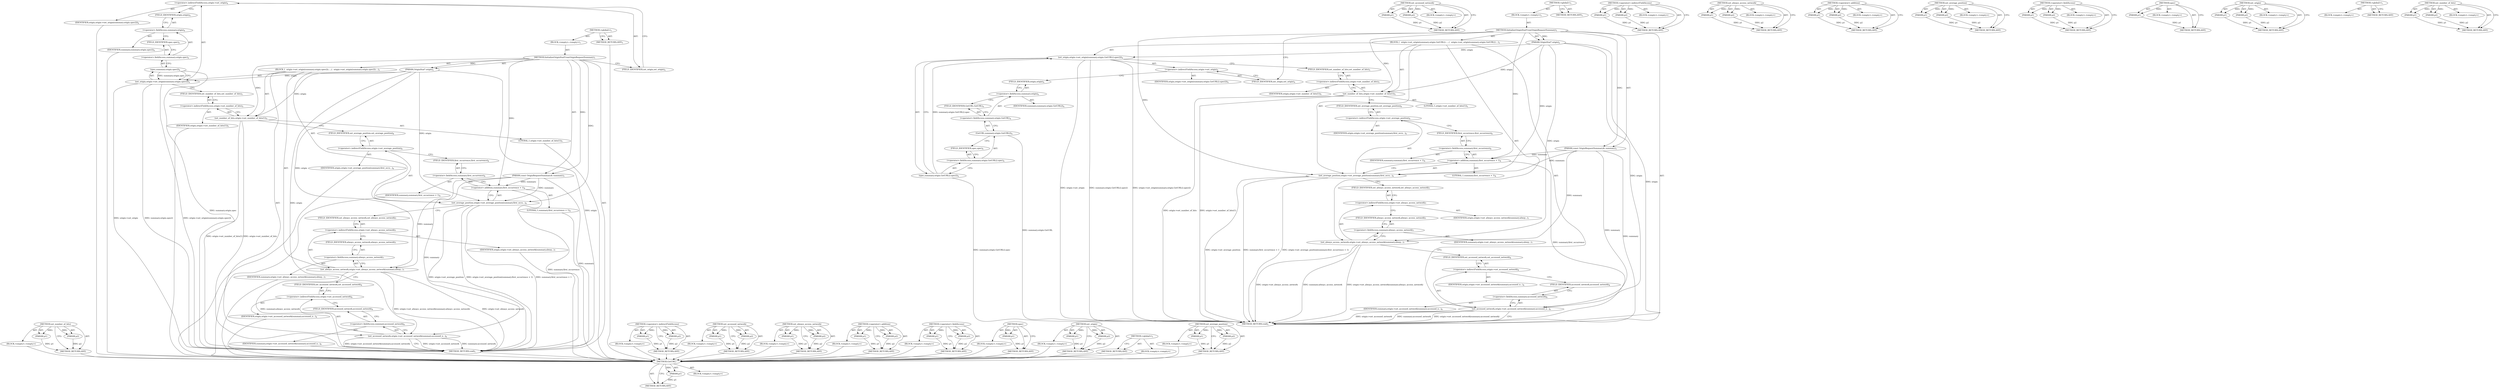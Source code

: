 digraph "set_number_of_hits" {
vulnerable_90 [label=<(METHOD,set_number_of_hits)>];
vulnerable_91 [label=<(PARAM,p1)>];
vulnerable_92 [label=<(PARAM,p2)>];
vulnerable_93 [label=<(BLOCK,&lt;empty&gt;,&lt;empty&gt;)>];
vulnerable_94 [label=<(METHOD_RETURN,ANY)>];
vulnerable_6 [label=<(METHOD,&lt;global&gt;)<SUB>1</SUB>>];
vulnerable_7 [label=<(BLOCK,&lt;empty&gt;,&lt;empty&gt;)<SUB>1</SUB>>];
vulnerable_8 [label=<(METHOD,InitializeOriginStatFromOriginRequestSummary)<SUB>1</SUB>>];
vulnerable_9 [label=<(PARAM,OriginStat* origin)<SUB>2</SUB>>];
vulnerable_10 [label=<(PARAM,const OriginRequestSummary&amp; summary)<SUB>3</SUB>>];
vulnerable_11 [label=<(BLOCK,{
  origin-&gt;set_origin(summary.origin.spec());
...,{
  origin-&gt;set_origin(summary.origin.spec());
...)<SUB>3</SUB>>];
vulnerable_12 [label=<(set_origin,origin-&gt;set_origin(summary.origin.spec()))<SUB>4</SUB>>];
vulnerable_13 [label=<(&lt;operator&gt;.indirectFieldAccess,origin-&gt;set_origin)<SUB>4</SUB>>];
vulnerable_14 [label=<(IDENTIFIER,origin,origin-&gt;set_origin(summary.origin.spec()))<SUB>4</SUB>>];
vulnerable_15 [label=<(FIELD_IDENTIFIER,set_origin,set_origin)<SUB>4</SUB>>];
vulnerable_16 [label=<(spec,summary.origin.spec())<SUB>4</SUB>>];
vulnerable_17 [label=<(&lt;operator&gt;.fieldAccess,summary.origin.spec)<SUB>4</SUB>>];
vulnerable_18 [label=<(&lt;operator&gt;.fieldAccess,summary.origin)<SUB>4</SUB>>];
vulnerable_19 [label=<(IDENTIFIER,summary,summary.origin.spec())<SUB>4</SUB>>];
vulnerable_20 [label=<(FIELD_IDENTIFIER,origin,origin)<SUB>4</SUB>>];
vulnerable_21 [label=<(FIELD_IDENTIFIER,spec,spec)<SUB>4</SUB>>];
vulnerable_22 [label=<(set_number_of_hits,origin-&gt;set_number_of_hits(1))<SUB>5</SUB>>];
vulnerable_23 [label=<(&lt;operator&gt;.indirectFieldAccess,origin-&gt;set_number_of_hits)<SUB>5</SUB>>];
vulnerable_24 [label=<(IDENTIFIER,origin,origin-&gt;set_number_of_hits(1))<SUB>5</SUB>>];
vulnerable_25 [label=<(FIELD_IDENTIFIER,set_number_of_hits,set_number_of_hits)<SUB>5</SUB>>];
vulnerable_26 [label=<(LITERAL,1,origin-&gt;set_number_of_hits(1))<SUB>5</SUB>>];
vulnerable_27 [label=<(set_average_position,origin-&gt;set_average_position(summary.first_occu...)<SUB>6</SUB>>];
vulnerable_28 [label=<(&lt;operator&gt;.indirectFieldAccess,origin-&gt;set_average_position)<SUB>6</SUB>>];
vulnerable_29 [label=<(IDENTIFIER,origin,origin-&gt;set_average_position(summary.first_occu...)<SUB>6</SUB>>];
vulnerable_30 [label=<(FIELD_IDENTIFIER,set_average_position,set_average_position)<SUB>6</SUB>>];
vulnerable_31 [label=<(&lt;operator&gt;.addition,summary.first_occurrence + 1)<SUB>6</SUB>>];
vulnerable_32 [label=<(&lt;operator&gt;.fieldAccess,summary.first_occurrence)<SUB>6</SUB>>];
vulnerable_33 [label=<(IDENTIFIER,summary,summary.first_occurrence + 1)<SUB>6</SUB>>];
vulnerable_34 [label=<(FIELD_IDENTIFIER,first_occurrence,first_occurrence)<SUB>6</SUB>>];
vulnerable_35 [label=<(LITERAL,1,summary.first_occurrence + 1)<SUB>6</SUB>>];
vulnerable_36 [label=<(set_always_access_network,origin-&gt;set_always_access_network(summary.alway...)<SUB>7</SUB>>];
vulnerable_37 [label=<(&lt;operator&gt;.indirectFieldAccess,origin-&gt;set_always_access_network)<SUB>7</SUB>>];
vulnerable_38 [label=<(IDENTIFIER,origin,origin-&gt;set_always_access_network(summary.alway...)<SUB>7</SUB>>];
vulnerable_39 [label=<(FIELD_IDENTIFIER,set_always_access_network,set_always_access_network)<SUB>7</SUB>>];
vulnerable_40 [label=<(&lt;operator&gt;.fieldAccess,summary.always_access_network)<SUB>7</SUB>>];
vulnerable_41 [label=<(IDENTIFIER,summary,origin-&gt;set_always_access_network(summary.alway...)<SUB>7</SUB>>];
vulnerable_42 [label=<(FIELD_IDENTIFIER,always_access_network,always_access_network)<SUB>7</SUB>>];
vulnerable_43 [label=<(set_accessed_network,origin-&gt;set_accessed_network(summary.accessed_n...)<SUB>8</SUB>>];
vulnerable_44 [label=<(&lt;operator&gt;.indirectFieldAccess,origin-&gt;set_accessed_network)<SUB>8</SUB>>];
vulnerable_45 [label=<(IDENTIFIER,origin,origin-&gt;set_accessed_network(summary.accessed_n...)<SUB>8</SUB>>];
vulnerable_46 [label=<(FIELD_IDENTIFIER,set_accessed_network,set_accessed_network)<SUB>8</SUB>>];
vulnerable_47 [label=<(&lt;operator&gt;.fieldAccess,summary.accessed_network)<SUB>8</SUB>>];
vulnerable_48 [label=<(IDENTIFIER,summary,origin-&gt;set_accessed_network(summary.accessed_n...)<SUB>8</SUB>>];
vulnerable_49 [label=<(FIELD_IDENTIFIER,accessed_network,accessed_network)<SUB>8</SUB>>];
vulnerable_50 [label=<(METHOD_RETURN,void)<SUB>1</SUB>>];
vulnerable_52 [label=<(METHOD_RETURN,ANY)<SUB>1</SUB>>];
vulnerable_76 [label=<(METHOD,&lt;operator&gt;.indirectFieldAccess)>];
vulnerable_77 [label=<(PARAM,p1)>];
vulnerable_78 [label=<(PARAM,p2)>];
vulnerable_79 [label=<(BLOCK,&lt;empty&gt;,&lt;empty&gt;)>];
vulnerable_80 [label=<(METHOD_RETURN,ANY)>];
vulnerable_110 [label=<(METHOD,set_accessed_network)>];
vulnerable_111 [label=<(PARAM,p1)>];
vulnerable_112 [label=<(PARAM,p2)>];
vulnerable_113 [label=<(BLOCK,&lt;empty&gt;,&lt;empty&gt;)>];
vulnerable_114 [label=<(METHOD_RETURN,ANY)>];
vulnerable_105 [label=<(METHOD,set_always_access_network)>];
vulnerable_106 [label=<(PARAM,p1)>];
vulnerable_107 [label=<(PARAM,p2)>];
vulnerable_108 [label=<(BLOCK,&lt;empty&gt;,&lt;empty&gt;)>];
vulnerable_109 [label=<(METHOD_RETURN,ANY)>];
vulnerable_100 [label=<(METHOD,&lt;operator&gt;.addition)>];
vulnerable_101 [label=<(PARAM,p1)>];
vulnerable_102 [label=<(PARAM,p2)>];
vulnerable_103 [label=<(BLOCK,&lt;empty&gt;,&lt;empty&gt;)>];
vulnerable_104 [label=<(METHOD_RETURN,ANY)>];
vulnerable_85 [label=<(METHOD,&lt;operator&gt;.fieldAccess)>];
vulnerable_86 [label=<(PARAM,p1)>];
vulnerable_87 [label=<(PARAM,p2)>];
vulnerable_88 [label=<(BLOCK,&lt;empty&gt;,&lt;empty&gt;)>];
vulnerable_89 [label=<(METHOD_RETURN,ANY)>];
vulnerable_81 [label=<(METHOD,spec)>];
vulnerable_82 [label=<(PARAM,p1)>];
vulnerable_83 [label=<(BLOCK,&lt;empty&gt;,&lt;empty&gt;)>];
vulnerable_84 [label=<(METHOD_RETURN,ANY)>];
vulnerable_71 [label=<(METHOD,set_origin)>];
vulnerable_72 [label=<(PARAM,p1)>];
vulnerable_73 [label=<(PARAM,p2)>];
vulnerable_74 [label=<(BLOCK,&lt;empty&gt;,&lt;empty&gt;)>];
vulnerable_75 [label=<(METHOD_RETURN,ANY)>];
vulnerable_65 [label=<(METHOD,&lt;global&gt;)<SUB>1</SUB>>];
vulnerable_66 [label=<(BLOCK,&lt;empty&gt;,&lt;empty&gt;)>];
vulnerable_67 [label=<(METHOD_RETURN,ANY)>];
vulnerable_95 [label=<(METHOD,set_average_position)>];
vulnerable_96 [label=<(PARAM,p1)>];
vulnerable_97 [label=<(PARAM,p2)>];
vulnerable_98 [label=<(BLOCK,&lt;empty&gt;,&lt;empty&gt;)>];
vulnerable_99 [label=<(METHOD_RETURN,ANY)>];
fixed_93 [label=<(METHOD,GetURL)>];
fixed_94 [label=<(PARAM,p1)>];
fixed_95 [label=<(BLOCK,&lt;empty&gt;,&lt;empty&gt;)>];
fixed_96 [label=<(METHOD_RETURN,ANY)>];
fixed_117 [label=<(METHOD,set_accessed_network)>];
fixed_118 [label=<(PARAM,p1)>];
fixed_119 [label=<(PARAM,p2)>];
fixed_120 [label=<(BLOCK,&lt;empty&gt;,&lt;empty&gt;)>];
fixed_121 [label=<(METHOD_RETURN,ANY)>];
fixed_6 [label=<(METHOD,&lt;global&gt;)<SUB>1</SUB>>];
fixed_7 [label=<(BLOCK,&lt;empty&gt;,&lt;empty&gt;)<SUB>1</SUB>>];
fixed_8 [label=<(METHOD,InitializeOriginStatFromOriginRequestSummary)<SUB>1</SUB>>];
fixed_9 [label=<(PARAM,OriginStat* origin)<SUB>2</SUB>>];
fixed_10 [label=<(PARAM,const OriginRequestSummary&amp; summary)<SUB>3</SUB>>];
fixed_11 [label=<(BLOCK,{
  origin-&gt;set_origin(summary.origin.GetURL()....,{
  origin-&gt;set_origin(summary.origin.GetURL()....)<SUB>3</SUB>>];
fixed_12 [label=<(set_origin,origin-&gt;set_origin(summary.origin.GetURL().spec()))<SUB>4</SUB>>];
fixed_13 [label=<(&lt;operator&gt;.indirectFieldAccess,origin-&gt;set_origin)<SUB>4</SUB>>];
fixed_14 [label=<(IDENTIFIER,origin,origin-&gt;set_origin(summary.origin.GetURL().spec()))<SUB>4</SUB>>];
fixed_15 [label=<(FIELD_IDENTIFIER,set_origin,set_origin)<SUB>4</SUB>>];
fixed_16 [label=<(spec,summary.origin.GetURL().spec())<SUB>4</SUB>>];
fixed_17 [label=<(&lt;operator&gt;.fieldAccess,summary.origin.GetURL().spec)<SUB>4</SUB>>];
fixed_18 [label=<(GetURL,summary.origin.GetURL())<SUB>4</SUB>>];
fixed_19 [label=<(&lt;operator&gt;.fieldAccess,summary.origin.GetURL)<SUB>4</SUB>>];
fixed_20 [label=<(&lt;operator&gt;.fieldAccess,summary.origin)<SUB>4</SUB>>];
fixed_21 [label=<(IDENTIFIER,summary,summary.origin.GetURL())<SUB>4</SUB>>];
fixed_22 [label=<(FIELD_IDENTIFIER,origin,origin)<SUB>4</SUB>>];
fixed_23 [label=<(FIELD_IDENTIFIER,GetURL,GetURL)<SUB>4</SUB>>];
fixed_24 [label=<(FIELD_IDENTIFIER,spec,spec)<SUB>4</SUB>>];
fixed_25 [label=<(set_number_of_hits,origin-&gt;set_number_of_hits(1))<SUB>5</SUB>>];
fixed_26 [label=<(&lt;operator&gt;.indirectFieldAccess,origin-&gt;set_number_of_hits)<SUB>5</SUB>>];
fixed_27 [label=<(IDENTIFIER,origin,origin-&gt;set_number_of_hits(1))<SUB>5</SUB>>];
fixed_28 [label=<(FIELD_IDENTIFIER,set_number_of_hits,set_number_of_hits)<SUB>5</SUB>>];
fixed_29 [label=<(LITERAL,1,origin-&gt;set_number_of_hits(1))<SUB>5</SUB>>];
fixed_30 [label=<(set_average_position,origin-&gt;set_average_position(summary.first_occu...)<SUB>6</SUB>>];
fixed_31 [label=<(&lt;operator&gt;.indirectFieldAccess,origin-&gt;set_average_position)<SUB>6</SUB>>];
fixed_32 [label=<(IDENTIFIER,origin,origin-&gt;set_average_position(summary.first_occu...)<SUB>6</SUB>>];
fixed_33 [label=<(FIELD_IDENTIFIER,set_average_position,set_average_position)<SUB>6</SUB>>];
fixed_34 [label=<(&lt;operator&gt;.addition,summary.first_occurrence + 1)<SUB>6</SUB>>];
fixed_35 [label=<(&lt;operator&gt;.fieldAccess,summary.first_occurrence)<SUB>6</SUB>>];
fixed_36 [label=<(IDENTIFIER,summary,summary.first_occurrence + 1)<SUB>6</SUB>>];
fixed_37 [label=<(FIELD_IDENTIFIER,first_occurrence,first_occurrence)<SUB>6</SUB>>];
fixed_38 [label=<(LITERAL,1,summary.first_occurrence + 1)<SUB>6</SUB>>];
fixed_39 [label=<(set_always_access_network,origin-&gt;set_always_access_network(summary.alway...)<SUB>7</SUB>>];
fixed_40 [label=<(&lt;operator&gt;.indirectFieldAccess,origin-&gt;set_always_access_network)<SUB>7</SUB>>];
fixed_41 [label=<(IDENTIFIER,origin,origin-&gt;set_always_access_network(summary.alway...)<SUB>7</SUB>>];
fixed_42 [label=<(FIELD_IDENTIFIER,set_always_access_network,set_always_access_network)<SUB>7</SUB>>];
fixed_43 [label=<(&lt;operator&gt;.fieldAccess,summary.always_access_network)<SUB>7</SUB>>];
fixed_44 [label=<(IDENTIFIER,summary,origin-&gt;set_always_access_network(summary.alway...)<SUB>7</SUB>>];
fixed_45 [label=<(FIELD_IDENTIFIER,always_access_network,always_access_network)<SUB>7</SUB>>];
fixed_46 [label=<(set_accessed_network,origin-&gt;set_accessed_network(summary.accessed_n...)<SUB>8</SUB>>];
fixed_47 [label=<(&lt;operator&gt;.indirectFieldAccess,origin-&gt;set_accessed_network)<SUB>8</SUB>>];
fixed_48 [label=<(IDENTIFIER,origin,origin-&gt;set_accessed_network(summary.accessed_n...)<SUB>8</SUB>>];
fixed_49 [label=<(FIELD_IDENTIFIER,set_accessed_network,set_accessed_network)<SUB>8</SUB>>];
fixed_50 [label=<(&lt;operator&gt;.fieldAccess,summary.accessed_network)<SUB>8</SUB>>];
fixed_51 [label=<(IDENTIFIER,summary,origin-&gt;set_accessed_network(summary.accessed_n...)<SUB>8</SUB>>];
fixed_52 [label=<(FIELD_IDENTIFIER,accessed_network,accessed_network)<SUB>8</SUB>>];
fixed_53 [label=<(METHOD_RETURN,void)<SUB>1</SUB>>];
fixed_55 [label=<(METHOD_RETURN,ANY)<SUB>1</SUB>>];
fixed_79 [label=<(METHOD,&lt;operator&gt;.indirectFieldAccess)>];
fixed_80 [label=<(PARAM,p1)>];
fixed_81 [label=<(PARAM,p2)>];
fixed_82 [label=<(BLOCK,&lt;empty&gt;,&lt;empty&gt;)>];
fixed_83 [label=<(METHOD_RETURN,ANY)>];
fixed_112 [label=<(METHOD,set_always_access_network)>];
fixed_113 [label=<(PARAM,p1)>];
fixed_114 [label=<(PARAM,p2)>];
fixed_115 [label=<(BLOCK,&lt;empty&gt;,&lt;empty&gt;)>];
fixed_116 [label=<(METHOD_RETURN,ANY)>];
fixed_107 [label=<(METHOD,&lt;operator&gt;.addition)>];
fixed_108 [label=<(PARAM,p1)>];
fixed_109 [label=<(PARAM,p2)>];
fixed_110 [label=<(BLOCK,&lt;empty&gt;,&lt;empty&gt;)>];
fixed_111 [label=<(METHOD_RETURN,ANY)>];
fixed_102 [label=<(METHOD,set_average_position)>];
fixed_103 [label=<(PARAM,p1)>];
fixed_104 [label=<(PARAM,p2)>];
fixed_105 [label=<(BLOCK,&lt;empty&gt;,&lt;empty&gt;)>];
fixed_106 [label=<(METHOD_RETURN,ANY)>];
fixed_88 [label=<(METHOD,&lt;operator&gt;.fieldAccess)>];
fixed_89 [label=<(PARAM,p1)>];
fixed_90 [label=<(PARAM,p2)>];
fixed_91 [label=<(BLOCK,&lt;empty&gt;,&lt;empty&gt;)>];
fixed_92 [label=<(METHOD_RETURN,ANY)>];
fixed_84 [label=<(METHOD,spec)>];
fixed_85 [label=<(PARAM,p1)>];
fixed_86 [label=<(BLOCK,&lt;empty&gt;,&lt;empty&gt;)>];
fixed_87 [label=<(METHOD_RETURN,ANY)>];
fixed_74 [label=<(METHOD,set_origin)>];
fixed_75 [label=<(PARAM,p1)>];
fixed_76 [label=<(PARAM,p2)>];
fixed_77 [label=<(BLOCK,&lt;empty&gt;,&lt;empty&gt;)>];
fixed_78 [label=<(METHOD_RETURN,ANY)>];
fixed_68 [label=<(METHOD,&lt;global&gt;)<SUB>1</SUB>>];
fixed_69 [label=<(BLOCK,&lt;empty&gt;,&lt;empty&gt;)>];
fixed_70 [label=<(METHOD_RETURN,ANY)>];
fixed_97 [label=<(METHOD,set_number_of_hits)>];
fixed_98 [label=<(PARAM,p1)>];
fixed_99 [label=<(PARAM,p2)>];
fixed_100 [label=<(BLOCK,&lt;empty&gt;,&lt;empty&gt;)>];
fixed_101 [label=<(METHOD_RETURN,ANY)>];
vulnerable_90 -> vulnerable_91  [key=0, label="AST: "];
vulnerable_90 -> vulnerable_91  [key=1, label="DDG: "];
vulnerable_90 -> vulnerable_93  [key=0, label="AST: "];
vulnerable_90 -> vulnerable_92  [key=0, label="AST: "];
vulnerable_90 -> vulnerable_92  [key=1, label="DDG: "];
vulnerable_90 -> vulnerable_94  [key=0, label="AST: "];
vulnerable_90 -> vulnerable_94  [key=1, label="CFG: "];
vulnerable_91 -> vulnerable_94  [key=0, label="DDG: p1"];
vulnerable_92 -> vulnerable_94  [key=0, label="DDG: p2"];
vulnerable_93 -> fixed_93  [key=0];
vulnerable_94 -> fixed_93  [key=0];
vulnerable_6 -> vulnerable_7  [key=0, label="AST: "];
vulnerable_6 -> vulnerable_52  [key=0, label="AST: "];
vulnerable_6 -> vulnerable_52  [key=1, label="CFG: "];
vulnerable_7 -> vulnerable_8  [key=0, label="AST: "];
vulnerable_8 -> vulnerable_9  [key=0, label="AST: "];
vulnerable_8 -> vulnerable_9  [key=1, label="DDG: "];
vulnerable_8 -> vulnerable_10  [key=0, label="AST: "];
vulnerable_8 -> vulnerable_10  [key=1, label="DDG: "];
vulnerable_8 -> vulnerable_11  [key=0, label="AST: "];
vulnerable_8 -> vulnerable_50  [key=0, label="AST: "];
vulnerable_8 -> vulnerable_15  [key=0, label="CFG: "];
vulnerable_8 -> vulnerable_22  [key=0, label="DDG: "];
vulnerable_8 -> vulnerable_27  [key=0, label="DDG: "];
vulnerable_8 -> vulnerable_31  [key=0, label="DDG: "];
vulnerable_9 -> vulnerable_50  [key=0, label="DDG: origin"];
vulnerable_9 -> vulnerable_12  [key=0, label="DDG: origin"];
vulnerable_9 -> vulnerable_22  [key=0, label="DDG: origin"];
vulnerable_9 -> vulnerable_27  [key=0, label="DDG: origin"];
vulnerable_9 -> vulnerable_36  [key=0, label="DDG: origin"];
vulnerable_9 -> vulnerable_43  [key=0, label="DDG: origin"];
vulnerable_10 -> vulnerable_50  [key=0, label="DDG: summary"];
vulnerable_10 -> vulnerable_27  [key=0, label="DDG: summary"];
vulnerable_10 -> vulnerable_36  [key=0, label="DDG: summary"];
vulnerable_10 -> vulnerable_43  [key=0, label="DDG: summary"];
vulnerable_10 -> vulnerable_31  [key=0, label="DDG: summary"];
vulnerable_11 -> vulnerable_12  [key=0, label="AST: "];
vulnerable_11 -> vulnerable_22  [key=0, label="AST: "];
vulnerable_11 -> vulnerable_27  [key=0, label="AST: "];
vulnerable_11 -> vulnerable_36  [key=0, label="AST: "];
vulnerable_11 -> vulnerable_43  [key=0, label="AST: "];
vulnerable_12 -> vulnerable_13  [key=0, label="AST: "];
vulnerable_12 -> vulnerable_16  [key=0, label="AST: "];
vulnerable_12 -> vulnerable_25  [key=0, label="CFG: "];
vulnerable_12 -> vulnerable_50  [key=0, label="DDG: origin-&gt;set_origin"];
vulnerable_12 -> vulnerable_50  [key=1, label="DDG: summary.origin.spec()"];
vulnerable_12 -> vulnerable_50  [key=2, label="DDG: origin-&gt;set_origin(summary.origin.spec())"];
vulnerable_13 -> vulnerable_14  [key=0, label="AST: "];
vulnerable_13 -> vulnerable_15  [key=0, label="AST: "];
vulnerable_13 -> vulnerable_20  [key=0, label="CFG: "];
vulnerable_14 -> fixed_93  [key=0];
vulnerable_15 -> vulnerable_13  [key=0, label="CFG: "];
vulnerable_16 -> vulnerable_17  [key=0, label="AST: "];
vulnerable_16 -> vulnerable_12  [key=0, label="CFG: "];
vulnerable_16 -> vulnerable_12  [key=1, label="DDG: summary.origin.spec"];
vulnerable_16 -> vulnerable_50  [key=0, label="DDG: summary.origin.spec"];
vulnerable_17 -> vulnerable_18  [key=0, label="AST: "];
vulnerable_17 -> vulnerable_21  [key=0, label="AST: "];
vulnerable_17 -> vulnerable_16  [key=0, label="CFG: "];
vulnerable_18 -> vulnerable_19  [key=0, label="AST: "];
vulnerable_18 -> vulnerable_20  [key=0, label="AST: "];
vulnerable_18 -> vulnerable_21  [key=0, label="CFG: "];
vulnerable_19 -> fixed_93  [key=0];
vulnerable_20 -> vulnerable_18  [key=0, label="CFG: "];
vulnerable_21 -> vulnerable_17  [key=0, label="CFG: "];
vulnerable_22 -> vulnerable_23  [key=0, label="AST: "];
vulnerable_22 -> vulnerable_26  [key=0, label="AST: "];
vulnerable_22 -> vulnerable_30  [key=0, label="CFG: "];
vulnerable_22 -> vulnerable_50  [key=0, label="DDG: origin-&gt;set_number_of_hits"];
vulnerable_22 -> vulnerable_50  [key=1, label="DDG: origin-&gt;set_number_of_hits(1)"];
vulnerable_23 -> vulnerable_24  [key=0, label="AST: "];
vulnerable_23 -> vulnerable_25  [key=0, label="AST: "];
vulnerable_23 -> vulnerable_22  [key=0, label="CFG: "];
vulnerable_24 -> fixed_93  [key=0];
vulnerable_25 -> vulnerable_23  [key=0, label="CFG: "];
vulnerable_26 -> fixed_93  [key=0];
vulnerable_27 -> vulnerable_28  [key=0, label="AST: "];
vulnerable_27 -> vulnerable_31  [key=0, label="AST: "];
vulnerable_27 -> vulnerable_39  [key=0, label="CFG: "];
vulnerable_27 -> vulnerable_50  [key=0, label="DDG: origin-&gt;set_average_position"];
vulnerable_27 -> vulnerable_50  [key=1, label="DDG: summary.first_occurrence + 1"];
vulnerable_27 -> vulnerable_50  [key=2, label="DDG: origin-&gt;set_average_position(summary.first_occurrence + 1)"];
vulnerable_28 -> vulnerable_29  [key=0, label="AST: "];
vulnerable_28 -> vulnerable_30  [key=0, label="AST: "];
vulnerable_28 -> vulnerable_34  [key=0, label="CFG: "];
vulnerable_29 -> fixed_93  [key=0];
vulnerable_30 -> vulnerable_28  [key=0, label="CFG: "];
vulnerable_31 -> vulnerable_32  [key=0, label="AST: "];
vulnerable_31 -> vulnerable_35  [key=0, label="AST: "];
vulnerable_31 -> vulnerable_27  [key=0, label="CFG: "];
vulnerable_31 -> vulnerable_50  [key=0, label="DDG: summary.first_occurrence"];
vulnerable_32 -> vulnerable_33  [key=0, label="AST: "];
vulnerable_32 -> vulnerable_34  [key=0, label="AST: "];
vulnerable_32 -> vulnerable_31  [key=0, label="CFG: "];
vulnerable_33 -> fixed_93  [key=0];
vulnerable_34 -> vulnerable_32  [key=0, label="CFG: "];
vulnerable_35 -> fixed_93  [key=0];
vulnerable_36 -> vulnerable_37  [key=0, label="AST: "];
vulnerable_36 -> vulnerable_40  [key=0, label="AST: "];
vulnerable_36 -> vulnerable_46  [key=0, label="CFG: "];
vulnerable_36 -> vulnerable_50  [key=0, label="DDG: origin-&gt;set_always_access_network"];
vulnerable_36 -> vulnerable_50  [key=1, label="DDG: summary.always_access_network"];
vulnerable_36 -> vulnerable_50  [key=2, label="DDG: origin-&gt;set_always_access_network(summary.always_access_network)"];
vulnerable_37 -> vulnerable_38  [key=0, label="AST: "];
vulnerable_37 -> vulnerable_39  [key=0, label="AST: "];
vulnerable_37 -> vulnerable_42  [key=0, label="CFG: "];
vulnerable_38 -> fixed_93  [key=0];
vulnerable_39 -> vulnerable_37  [key=0, label="CFG: "];
vulnerable_40 -> vulnerable_41  [key=0, label="AST: "];
vulnerable_40 -> vulnerable_42  [key=0, label="AST: "];
vulnerable_40 -> vulnerable_36  [key=0, label="CFG: "];
vulnerable_41 -> fixed_93  [key=0];
vulnerable_42 -> vulnerable_40  [key=0, label="CFG: "];
vulnerable_43 -> vulnerable_44  [key=0, label="AST: "];
vulnerable_43 -> vulnerable_47  [key=0, label="AST: "];
vulnerable_43 -> vulnerable_50  [key=0, label="CFG: "];
vulnerable_43 -> vulnerable_50  [key=1, label="DDG: origin-&gt;set_accessed_network"];
vulnerable_43 -> vulnerable_50  [key=2, label="DDG: summary.accessed_network"];
vulnerable_43 -> vulnerable_50  [key=3, label="DDG: origin-&gt;set_accessed_network(summary.accessed_network)"];
vulnerable_44 -> vulnerable_45  [key=0, label="AST: "];
vulnerable_44 -> vulnerable_46  [key=0, label="AST: "];
vulnerable_44 -> vulnerable_49  [key=0, label="CFG: "];
vulnerable_45 -> fixed_93  [key=0];
vulnerable_46 -> vulnerable_44  [key=0, label="CFG: "];
vulnerable_47 -> vulnerable_48  [key=0, label="AST: "];
vulnerable_47 -> vulnerable_49  [key=0, label="AST: "];
vulnerable_47 -> vulnerable_43  [key=0, label="CFG: "];
vulnerable_48 -> fixed_93  [key=0];
vulnerable_49 -> vulnerable_47  [key=0, label="CFG: "];
vulnerable_50 -> fixed_93  [key=0];
vulnerable_52 -> fixed_93  [key=0];
vulnerable_76 -> vulnerable_77  [key=0, label="AST: "];
vulnerable_76 -> vulnerable_77  [key=1, label="DDG: "];
vulnerable_76 -> vulnerable_79  [key=0, label="AST: "];
vulnerable_76 -> vulnerable_78  [key=0, label="AST: "];
vulnerable_76 -> vulnerable_78  [key=1, label="DDG: "];
vulnerable_76 -> vulnerable_80  [key=0, label="AST: "];
vulnerable_76 -> vulnerable_80  [key=1, label="CFG: "];
vulnerable_77 -> vulnerable_80  [key=0, label="DDG: p1"];
vulnerable_78 -> vulnerable_80  [key=0, label="DDG: p2"];
vulnerable_79 -> fixed_93  [key=0];
vulnerable_80 -> fixed_93  [key=0];
vulnerable_110 -> vulnerable_111  [key=0, label="AST: "];
vulnerable_110 -> vulnerable_111  [key=1, label="DDG: "];
vulnerable_110 -> vulnerable_113  [key=0, label="AST: "];
vulnerable_110 -> vulnerable_112  [key=0, label="AST: "];
vulnerable_110 -> vulnerable_112  [key=1, label="DDG: "];
vulnerable_110 -> vulnerable_114  [key=0, label="AST: "];
vulnerable_110 -> vulnerable_114  [key=1, label="CFG: "];
vulnerable_111 -> vulnerable_114  [key=0, label="DDG: p1"];
vulnerable_112 -> vulnerable_114  [key=0, label="DDG: p2"];
vulnerable_113 -> fixed_93  [key=0];
vulnerable_114 -> fixed_93  [key=0];
vulnerable_105 -> vulnerable_106  [key=0, label="AST: "];
vulnerable_105 -> vulnerable_106  [key=1, label="DDG: "];
vulnerable_105 -> vulnerable_108  [key=0, label="AST: "];
vulnerable_105 -> vulnerable_107  [key=0, label="AST: "];
vulnerable_105 -> vulnerable_107  [key=1, label="DDG: "];
vulnerable_105 -> vulnerable_109  [key=0, label="AST: "];
vulnerable_105 -> vulnerable_109  [key=1, label="CFG: "];
vulnerable_106 -> vulnerable_109  [key=0, label="DDG: p1"];
vulnerable_107 -> vulnerable_109  [key=0, label="DDG: p2"];
vulnerable_108 -> fixed_93  [key=0];
vulnerable_109 -> fixed_93  [key=0];
vulnerable_100 -> vulnerable_101  [key=0, label="AST: "];
vulnerable_100 -> vulnerable_101  [key=1, label="DDG: "];
vulnerable_100 -> vulnerable_103  [key=0, label="AST: "];
vulnerable_100 -> vulnerable_102  [key=0, label="AST: "];
vulnerable_100 -> vulnerable_102  [key=1, label="DDG: "];
vulnerable_100 -> vulnerable_104  [key=0, label="AST: "];
vulnerable_100 -> vulnerable_104  [key=1, label="CFG: "];
vulnerable_101 -> vulnerable_104  [key=0, label="DDG: p1"];
vulnerable_102 -> vulnerable_104  [key=0, label="DDG: p2"];
vulnerable_103 -> fixed_93  [key=0];
vulnerable_104 -> fixed_93  [key=0];
vulnerable_85 -> vulnerable_86  [key=0, label="AST: "];
vulnerable_85 -> vulnerable_86  [key=1, label="DDG: "];
vulnerable_85 -> vulnerable_88  [key=0, label="AST: "];
vulnerable_85 -> vulnerable_87  [key=0, label="AST: "];
vulnerable_85 -> vulnerable_87  [key=1, label="DDG: "];
vulnerable_85 -> vulnerable_89  [key=0, label="AST: "];
vulnerable_85 -> vulnerable_89  [key=1, label="CFG: "];
vulnerable_86 -> vulnerable_89  [key=0, label="DDG: p1"];
vulnerable_87 -> vulnerable_89  [key=0, label="DDG: p2"];
vulnerable_88 -> fixed_93  [key=0];
vulnerable_89 -> fixed_93  [key=0];
vulnerable_81 -> vulnerable_82  [key=0, label="AST: "];
vulnerable_81 -> vulnerable_82  [key=1, label="DDG: "];
vulnerable_81 -> vulnerable_83  [key=0, label="AST: "];
vulnerable_81 -> vulnerable_84  [key=0, label="AST: "];
vulnerable_81 -> vulnerable_84  [key=1, label="CFG: "];
vulnerable_82 -> vulnerable_84  [key=0, label="DDG: p1"];
vulnerable_83 -> fixed_93  [key=0];
vulnerable_84 -> fixed_93  [key=0];
vulnerable_71 -> vulnerable_72  [key=0, label="AST: "];
vulnerable_71 -> vulnerable_72  [key=1, label="DDG: "];
vulnerable_71 -> vulnerable_74  [key=0, label="AST: "];
vulnerable_71 -> vulnerable_73  [key=0, label="AST: "];
vulnerable_71 -> vulnerable_73  [key=1, label="DDG: "];
vulnerable_71 -> vulnerable_75  [key=0, label="AST: "];
vulnerable_71 -> vulnerable_75  [key=1, label="CFG: "];
vulnerable_72 -> vulnerable_75  [key=0, label="DDG: p1"];
vulnerable_73 -> vulnerable_75  [key=0, label="DDG: p2"];
vulnerable_74 -> fixed_93  [key=0];
vulnerable_75 -> fixed_93  [key=0];
vulnerable_65 -> vulnerable_66  [key=0, label="AST: "];
vulnerable_65 -> vulnerable_67  [key=0, label="AST: "];
vulnerable_65 -> vulnerable_67  [key=1, label="CFG: "];
vulnerable_66 -> fixed_93  [key=0];
vulnerable_67 -> fixed_93  [key=0];
vulnerable_95 -> vulnerable_96  [key=0, label="AST: "];
vulnerable_95 -> vulnerable_96  [key=1, label="DDG: "];
vulnerable_95 -> vulnerable_98  [key=0, label="AST: "];
vulnerable_95 -> vulnerable_97  [key=0, label="AST: "];
vulnerable_95 -> vulnerable_97  [key=1, label="DDG: "];
vulnerable_95 -> vulnerable_99  [key=0, label="AST: "];
vulnerable_95 -> vulnerable_99  [key=1, label="CFG: "];
vulnerable_96 -> vulnerable_99  [key=0, label="DDG: p1"];
vulnerable_97 -> vulnerable_99  [key=0, label="DDG: p2"];
vulnerable_98 -> fixed_93  [key=0];
vulnerable_99 -> fixed_93  [key=0];
fixed_93 -> fixed_94  [key=0, label="AST: "];
fixed_93 -> fixed_94  [key=1, label="DDG: "];
fixed_93 -> fixed_95  [key=0, label="AST: "];
fixed_93 -> fixed_96  [key=0, label="AST: "];
fixed_93 -> fixed_96  [key=1, label="CFG: "];
fixed_94 -> fixed_96  [key=0, label="DDG: p1"];
fixed_117 -> fixed_118  [key=0, label="AST: "];
fixed_117 -> fixed_118  [key=1, label="DDG: "];
fixed_117 -> fixed_120  [key=0, label="AST: "];
fixed_117 -> fixed_119  [key=0, label="AST: "];
fixed_117 -> fixed_119  [key=1, label="DDG: "];
fixed_117 -> fixed_121  [key=0, label="AST: "];
fixed_117 -> fixed_121  [key=1, label="CFG: "];
fixed_118 -> fixed_121  [key=0, label="DDG: p1"];
fixed_119 -> fixed_121  [key=0, label="DDG: p2"];
fixed_6 -> fixed_7  [key=0, label="AST: "];
fixed_6 -> fixed_55  [key=0, label="AST: "];
fixed_6 -> fixed_55  [key=1, label="CFG: "];
fixed_7 -> fixed_8  [key=0, label="AST: "];
fixed_8 -> fixed_9  [key=0, label="AST: "];
fixed_8 -> fixed_9  [key=1, label="DDG: "];
fixed_8 -> fixed_10  [key=0, label="AST: "];
fixed_8 -> fixed_10  [key=1, label="DDG: "];
fixed_8 -> fixed_11  [key=0, label="AST: "];
fixed_8 -> fixed_53  [key=0, label="AST: "];
fixed_8 -> fixed_15  [key=0, label="CFG: "];
fixed_8 -> fixed_25  [key=0, label="DDG: "];
fixed_8 -> fixed_30  [key=0, label="DDG: "];
fixed_8 -> fixed_34  [key=0, label="DDG: "];
fixed_9 -> fixed_53  [key=0, label="DDG: origin"];
fixed_9 -> fixed_12  [key=0, label="DDG: origin"];
fixed_9 -> fixed_25  [key=0, label="DDG: origin"];
fixed_9 -> fixed_30  [key=0, label="DDG: origin"];
fixed_9 -> fixed_39  [key=0, label="DDG: origin"];
fixed_9 -> fixed_46  [key=0, label="DDG: origin"];
fixed_10 -> fixed_53  [key=0, label="DDG: summary"];
fixed_10 -> fixed_30  [key=0, label="DDG: summary"];
fixed_10 -> fixed_39  [key=0, label="DDG: summary"];
fixed_10 -> fixed_46  [key=0, label="DDG: summary"];
fixed_10 -> fixed_34  [key=0, label="DDG: summary"];
fixed_11 -> fixed_12  [key=0, label="AST: "];
fixed_11 -> fixed_25  [key=0, label="AST: "];
fixed_11 -> fixed_30  [key=0, label="AST: "];
fixed_11 -> fixed_39  [key=0, label="AST: "];
fixed_11 -> fixed_46  [key=0, label="AST: "];
fixed_12 -> fixed_13  [key=0, label="AST: "];
fixed_12 -> fixed_16  [key=0, label="AST: "];
fixed_12 -> fixed_28  [key=0, label="CFG: "];
fixed_12 -> fixed_53  [key=0, label="DDG: origin-&gt;set_origin"];
fixed_12 -> fixed_53  [key=1, label="DDG: summary.origin.GetURL().spec()"];
fixed_12 -> fixed_53  [key=2, label="DDG: origin-&gt;set_origin(summary.origin.GetURL().spec())"];
fixed_13 -> fixed_14  [key=0, label="AST: "];
fixed_13 -> fixed_15  [key=0, label="AST: "];
fixed_13 -> fixed_22  [key=0, label="CFG: "];
fixed_15 -> fixed_13  [key=0, label="CFG: "];
fixed_16 -> fixed_17  [key=0, label="AST: "];
fixed_16 -> fixed_12  [key=0, label="CFG: "];
fixed_16 -> fixed_12  [key=1, label="DDG: summary.origin.GetURL().spec"];
fixed_16 -> fixed_53  [key=0, label="DDG: summary.origin.GetURL().spec"];
fixed_17 -> fixed_18  [key=0, label="AST: "];
fixed_17 -> fixed_24  [key=0, label="AST: "];
fixed_17 -> fixed_16  [key=0, label="CFG: "];
fixed_18 -> fixed_19  [key=0, label="AST: "];
fixed_18 -> fixed_24  [key=0, label="CFG: "];
fixed_18 -> fixed_53  [key=0, label="DDG: summary.origin.GetURL"];
fixed_19 -> fixed_20  [key=0, label="AST: "];
fixed_19 -> fixed_23  [key=0, label="AST: "];
fixed_19 -> fixed_18  [key=0, label="CFG: "];
fixed_20 -> fixed_21  [key=0, label="AST: "];
fixed_20 -> fixed_22  [key=0, label="AST: "];
fixed_20 -> fixed_23  [key=0, label="CFG: "];
fixed_22 -> fixed_20  [key=0, label="CFG: "];
fixed_23 -> fixed_19  [key=0, label="CFG: "];
fixed_24 -> fixed_17  [key=0, label="CFG: "];
fixed_25 -> fixed_26  [key=0, label="AST: "];
fixed_25 -> fixed_29  [key=0, label="AST: "];
fixed_25 -> fixed_33  [key=0, label="CFG: "];
fixed_25 -> fixed_53  [key=0, label="DDG: origin-&gt;set_number_of_hits"];
fixed_25 -> fixed_53  [key=1, label="DDG: origin-&gt;set_number_of_hits(1)"];
fixed_26 -> fixed_27  [key=0, label="AST: "];
fixed_26 -> fixed_28  [key=0, label="AST: "];
fixed_26 -> fixed_25  [key=0, label="CFG: "];
fixed_28 -> fixed_26  [key=0, label="CFG: "];
fixed_30 -> fixed_31  [key=0, label="AST: "];
fixed_30 -> fixed_34  [key=0, label="AST: "];
fixed_30 -> fixed_42  [key=0, label="CFG: "];
fixed_30 -> fixed_53  [key=0, label="DDG: origin-&gt;set_average_position"];
fixed_30 -> fixed_53  [key=1, label="DDG: summary.first_occurrence + 1"];
fixed_30 -> fixed_53  [key=2, label="DDG: origin-&gt;set_average_position(summary.first_occurrence + 1)"];
fixed_31 -> fixed_32  [key=0, label="AST: "];
fixed_31 -> fixed_33  [key=0, label="AST: "];
fixed_31 -> fixed_37  [key=0, label="CFG: "];
fixed_33 -> fixed_31  [key=0, label="CFG: "];
fixed_34 -> fixed_35  [key=0, label="AST: "];
fixed_34 -> fixed_38  [key=0, label="AST: "];
fixed_34 -> fixed_30  [key=0, label="CFG: "];
fixed_34 -> fixed_53  [key=0, label="DDG: summary.first_occurrence"];
fixed_35 -> fixed_36  [key=0, label="AST: "];
fixed_35 -> fixed_37  [key=0, label="AST: "];
fixed_35 -> fixed_34  [key=0, label="CFG: "];
fixed_37 -> fixed_35  [key=0, label="CFG: "];
fixed_39 -> fixed_40  [key=0, label="AST: "];
fixed_39 -> fixed_43  [key=0, label="AST: "];
fixed_39 -> fixed_49  [key=0, label="CFG: "];
fixed_39 -> fixed_53  [key=0, label="DDG: origin-&gt;set_always_access_network"];
fixed_39 -> fixed_53  [key=1, label="DDG: summary.always_access_network"];
fixed_39 -> fixed_53  [key=2, label="DDG: origin-&gt;set_always_access_network(summary.always_access_network)"];
fixed_40 -> fixed_41  [key=0, label="AST: "];
fixed_40 -> fixed_42  [key=0, label="AST: "];
fixed_40 -> fixed_45  [key=0, label="CFG: "];
fixed_42 -> fixed_40  [key=0, label="CFG: "];
fixed_43 -> fixed_44  [key=0, label="AST: "];
fixed_43 -> fixed_45  [key=0, label="AST: "];
fixed_43 -> fixed_39  [key=0, label="CFG: "];
fixed_45 -> fixed_43  [key=0, label="CFG: "];
fixed_46 -> fixed_47  [key=0, label="AST: "];
fixed_46 -> fixed_50  [key=0, label="AST: "];
fixed_46 -> fixed_53  [key=0, label="CFG: "];
fixed_46 -> fixed_53  [key=1, label="DDG: origin-&gt;set_accessed_network"];
fixed_46 -> fixed_53  [key=2, label="DDG: summary.accessed_network"];
fixed_46 -> fixed_53  [key=3, label="DDG: origin-&gt;set_accessed_network(summary.accessed_network)"];
fixed_47 -> fixed_48  [key=0, label="AST: "];
fixed_47 -> fixed_49  [key=0, label="AST: "];
fixed_47 -> fixed_52  [key=0, label="CFG: "];
fixed_49 -> fixed_47  [key=0, label="CFG: "];
fixed_50 -> fixed_51  [key=0, label="AST: "];
fixed_50 -> fixed_52  [key=0, label="AST: "];
fixed_50 -> fixed_46  [key=0, label="CFG: "];
fixed_52 -> fixed_50  [key=0, label="CFG: "];
fixed_79 -> fixed_80  [key=0, label="AST: "];
fixed_79 -> fixed_80  [key=1, label="DDG: "];
fixed_79 -> fixed_82  [key=0, label="AST: "];
fixed_79 -> fixed_81  [key=0, label="AST: "];
fixed_79 -> fixed_81  [key=1, label="DDG: "];
fixed_79 -> fixed_83  [key=0, label="AST: "];
fixed_79 -> fixed_83  [key=1, label="CFG: "];
fixed_80 -> fixed_83  [key=0, label="DDG: p1"];
fixed_81 -> fixed_83  [key=0, label="DDG: p2"];
fixed_112 -> fixed_113  [key=0, label="AST: "];
fixed_112 -> fixed_113  [key=1, label="DDG: "];
fixed_112 -> fixed_115  [key=0, label="AST: "];
fixed_112 -> fixed_114  [key=0, label="AST: "];
fixed_112 -> fixed_114  [key=1, label="DDG: "];
fixed_112 -> fixed_116  [key=0, label="AST: "];
fixed_112 -> fixed_116  [key=1, label="CFG: "];
fixed_113 -> fixed_116  [key=0, label="DDG: p1"];
fixed_114 -> fixed_116  [key=0, label="DDG: p2"];
fixed_107 -> fixed_108  [key=0, label="AST: "];
fixed_107 -> fixed_108  [key=1, label="DDG: "];
fixed_107 -> fixed_110  [key=0, label="AST: "];
fixed_107 -> fixed_109  [key=0, label="AST: "];
fixed_107 -> fixed_109  [key=1, label="DDG: "];
fixed_107 -> fixed_111  [key=0, label="AST: "];
fixed_107 -> fixed_111  [key=1, label="CFG: "];
fixed_108 -> fixed_111  [key=0, label="DDG: p1"];
fixed_109 -> fixed_111  [key=0, label="DDG: p2"];
fixed_102 -> fixed_103  [key=0, label="AST: "];
fixed_102 -> fixed_103  [key=1, label="DDG: "];
fixed_102 -> fixed_105  [key=0, label="AST: "];
fixed_102 -> fixed_104  [key=0, label="AST: "];
fixed_102 -> fixed_104  [key=1, label="DDG: "];
fixed_102 -> fixed_106  [key=0, label="AST: "];
fixed_102 -> fixed_106  [key=1, label="CFG: "];
fixed_103 -> fixed_106  [key=0, label="DDG: p1"];
fixed_104 -> fixed_106  [key=0, label="DDG: p2"];
fixed_88 -> fixed_89  [key=0, label="AST: "];
fixed_88 -> fixed_89  [key=1, label="DDG: "];
fixed_88 -> fixed_91  [key=0, label="AST: "];
fixed_88 -> fixed_90  [key=0, label="AST: "];
fixed_88 -> fixed_90  [key=1, label="DDG: "];
fixed_88 -> fixed_92  [key=0, label="AST: "];
fixed_88 -> fixed_92  [key=1, label="CFG: "];
fixed_89 -> fixed_92  [key=0, label="DDG: p1"];
fixed_90 -> fixed_92  [key=0, label="DDG: p2"];
fixed_84 -> fixed_85  [key=0, label="AST: "];
fixed_84 -> fixed_85  [key=1, label="DDG: "];
fixed_84 -> fixed_86  [key=0, label="AST: "];
fixed_84 -> fixed_87  [key=0, label="AST: "];
fixed_84 -> fixed_87  [key=1, label="CFG: "];
fixed_85 -> fixed_87  [key=0, label="DDG: p1"];
fixed_74 -> fixed_75  [key=0, label="AST: "];
fixed_74 -> fixed_75  [key=1, label="DDG: "];
fixed_74 -> fixed_77  [key=0, label="AST: "];
fixed_74 -> fixed_76  [key=0, label="AST: "];
fixed_74 -> fixed_76  [key=1, label="DDG: "];
fixed_74 -> fixed_78  [key=0, label="AST: "];
fixed_74 -> fixed_78  [key=1, label="CFG: "];
fixed_75 -> fixed_78  [key=0, label="DDG: p1"];
fixed_76 -> fixed_78  [key=0, label="DDG: p2"];
fixed_68 -> fixed_69  [key=0, label="AST: "];
fixed_68 -> fixed_70  [key=0, label="AST: "];
fixed_68 -> fixed_70  [key=1, label="CFG: "];
fixed_97 -> fixed_98  [key=0, label="AST: "];
fixed_97 -> fixed_98  [key=1, label="DDG: "];
fixed_97 -> fixed_100  [key=0, label="AST: "];
fixed_97 -> fixed_99  [key=0, label="AST: "];
fixed_97 -> fixed_99  [key=1, label="DDG: "];
fixed_97 -> fixed_101  [key=0, label="AST: "];
fixed_97 -> fixed_101  [key=1, label="CFG: "];
fixed_98 -> fixed_101  [key=0, label="DDG: p1"];
fixed_99 -> fixed_101  [key=0, label="DDG: p2"];
}
